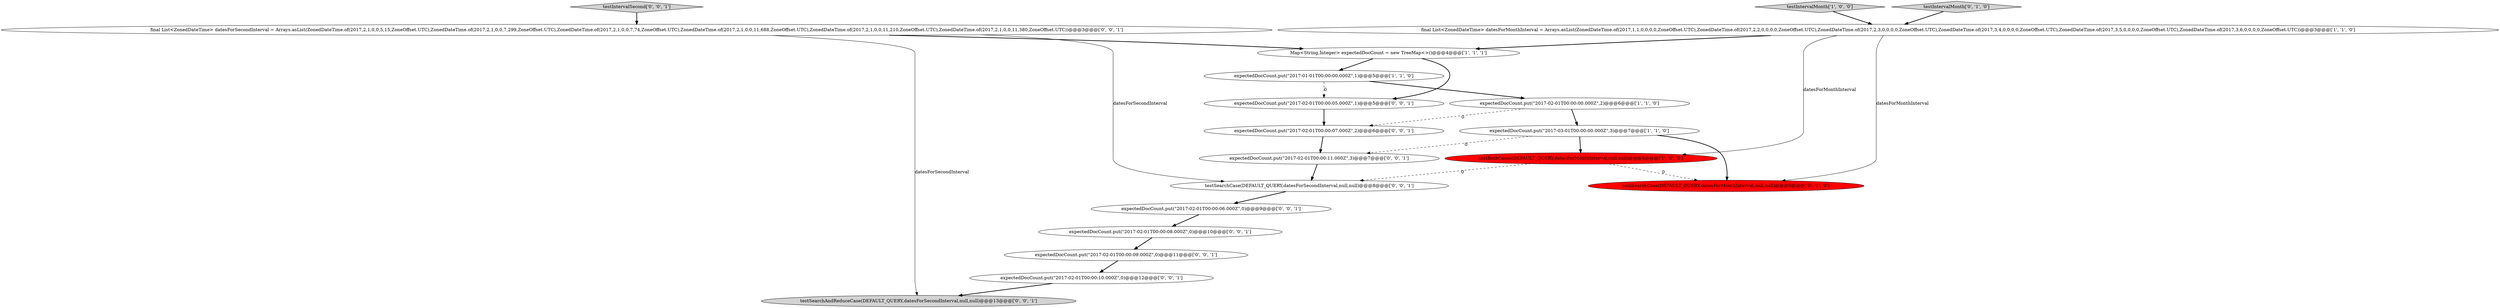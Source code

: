 digraph {
12 [style = filled, label = "expectedDocCount.put(\"2017-02-01T00:00:05.000Z\",1)@@@5@@@['0', '0', '1']", fillcolor = white, shape = ellipse image = "AAA0AAABBB3BBB"];
14 [style = filled, label = "testSearchAndReduceCase(DEFAULT_QUERY,datesForSecondInterval,null,null)@@@13@@@['0', '0', '1']", fillcolor = lightgray, shape = ellipse image = "AAA0AAABBB3BBB"];
6 [style = filled, label = "Map<String,Integer> expectedDocCount = new TreeMap<>()@@@4@@@['1', '1', '1']", fillcolor = white, shape = ellipse image = "AAA0AAABBB1BBB"];
16 [style = filled, label = "expectedDocCount.put(\"2017-02-01T00:00:08.000Z\",0)@@@10@@@['0', '0', '1']", fillcolor = white, shape = ellipse image = "AAA0AAABBB3BBB"];
10 [style = filled, label = "final List<ZonedDateTime> datesForSecondInterval = Arrays.asList(ZonedDateTime.of(2017,2,1,0,0,5,15,ZoneOffset.UTC),ZonedDateTime.of(2017,2,1,0,0,7,299,ZoneOffset.UTC),ZonedDateTime.of(2017,2,1,0,0,7,74,ZoneOffset.UTC),ZonedDateTime.of(2017,2,1,0,0,11,688,ZoneOffset.UTC),ZonedDateTime.of(2017,2,1,0,0,11,210,ZoneOffset.UTC),ZonedDateTime.of(2017,2,1,0,0,11,380,ZoneOffset.UTC))@@@3@@@['0', '0', '1']", fillcolor = white, shape = ellipse image = "AAA0AAABBB3BBB"];
19 [style = filled, label = "expectedDocCount.put(\"2017-02-01T00:00:11.000Z\",3)@@@7@@@['0', '0', '1']", fillcolor = white, shape = ellipse image = "AAA0AAABBB3BBB"];
5 [style = filled, label = "final List<ZonedDateTime> datesForMonthInterval = Arrays.asList(ZonedDateTime.of(2017,1,1,0,0,0,0,ZoneOffset.UTC),ZonedDateTime.of(2017,2,2,0,0,0,0,ZoneOffset.UTC),ZonedDateTime.of(2017,2,3,0,0,0,0,ZoneOffset.UTC),ZonedDateTime.of(2017,3,4,0,0,0,0,ZoneOffset.UTC),ZonedDateTime.of(2017,3,5,0,0,0,0,ZoneOffset.UTC),ZonedDateTime.of(2017,3,6,0,0,0,0,ZoneOffset.UTC))@@@3@@@['1', '1', '0']", fillcolor = white, shape = ellipse image = "AAA0AAABBB1BBB"];
8 [style = filled, label = "testIntervalMonth['0', '1', '0']", fillcolor = lightgray, shape = diamond image = "AAA0AAABBB2BBB"];
17 [style = filled, label = "expectedDocCount.put(\"2017-02-01T00:00:09.000Z\",0)@@@11@@@['0', '0', '1']", fillcolor = white, shape = ellipse image = "AAA0AAABBB3BBB"];
11 [style = filled, label = "testIntervalSecond['0', '0', '1']", fillcolor = lightgray, shape = diamond image = "AAA0AAABBB3BBB"];
2 [style = filled, label = "expectedDocCount.put(\"2017-02-01T00:00:00.000Z\",2)@@@6@@@['1', '1', '0']", fillcolor = white, shape = ellipse image = "AAA0AAABBB1BBB"];
0 [style = filled, label = "testBothCases(DEFAULT_QUERY,datesForMonthInterval,null,null)@@@8@@@['1', '0', '0']", fillcolor = red, shape = ellipse image = "AAA1AAABBB1BBB"];
18 [style = filled, label = "expectedDocCount.put(\"2017-02-01T00:00:06.000Z\",0)@@@9@@@['0', '0', '1']", fillcolor = white, shape = ellipse image = "AAA0AAABBB3BBB"];
9 [style = filled, label = "expectedDocCount.put(\"2017-02-01T00:00:10.000Z\",0)@@@12@@@['0', '0', '1']", fillcolor = white, shape = ellipse image = "AAA0AAABBB3BBB"];
3 [style = filled, label = "expectedDocCount.put(\"2017-03-01T00:00:00.000Z\",3)@@@7@@@['1', '1', '0']", fillcolor = white, shape = ellipse image = "AAA0AAABBB1BBB"];
1 [style = filled, label = "testIntervalMonth['1', '0', '0']", fillcolor = lightgray, shape = diamond image = "AAA0AAABBB1BBB"];
13 [style = filled, label = "expectedDocCount.put(\"2017-02-01T00:00:07.000Z\",2)@@@6@@@['0', '0', '1']", fillcolor = white, shape = ellipse image = "AAA0AAABBB3BBB"];
15 [style = filled, label = "testSearchCase(DEFAULT_QUERY,datesForSecondInterval,null,null)@@@8@@@['0', '0', '1']", fillcolor = white, shape = ellipse image = "AAA0AAABBB3BBB"];
4 [style = filled, label = "expectedDocCount.put(\"2017-01-01T00:00:00.000Z\",1)@@@5@@@['1', '1', '0']", fillcolor = white, shape = ellipse image = "AAA0AAABBB1BBB"];
7 [style = filled, label = "testSearchCase(DEFAULT_QUERY,datesForMonthInterval,null,null)@@@8@@@['0', '1', '0']", fillcolor = red, shape = ellipse image = "AAA1AAABBB2BBB"];
1->5 [style = bold, label=""];
5->7 [style = solid, label="datesForMonthInterval"];
17->9 [style = bold, label=""];
2->3 [style = bold, label=""];
6->12 [style = bold, label=""];
0->15 [style = dashed, label="0"];
4->2 [style = bold, label=""];
16->17 [style = bold, label=""];
10->14 [style = solid, label="datesForSecondInterval"];
15->18 [style = bold, label=""];
10->6 [style = bold, label=""];
3->0 [style = bold, label=""];
4->12 [style = dashed, label="0"];
3->19 [style = dashed, label="0"];
12->13 [style = bold, label=""];
6->4 [style = bold, label=""];
13->19 [style = bold, label=""];
5->6 [style = bold, label=""];
8->5 [style = bold, label=""];
3->7 [style = bold, label=""];
11->10 [style = bold, label=""];
2->13 [style = dashed, label="0"];
9->14 [style = bold, label=""];
10->15 [style = solid, label="datesForSecondInterval"];
19->15 [style = bold, label=""];
0->7 [style = dashed, label="0"];
5->0 [style = solid, label="datesForMonthInterval"];
18->16 [style = bold, label=""];
}
